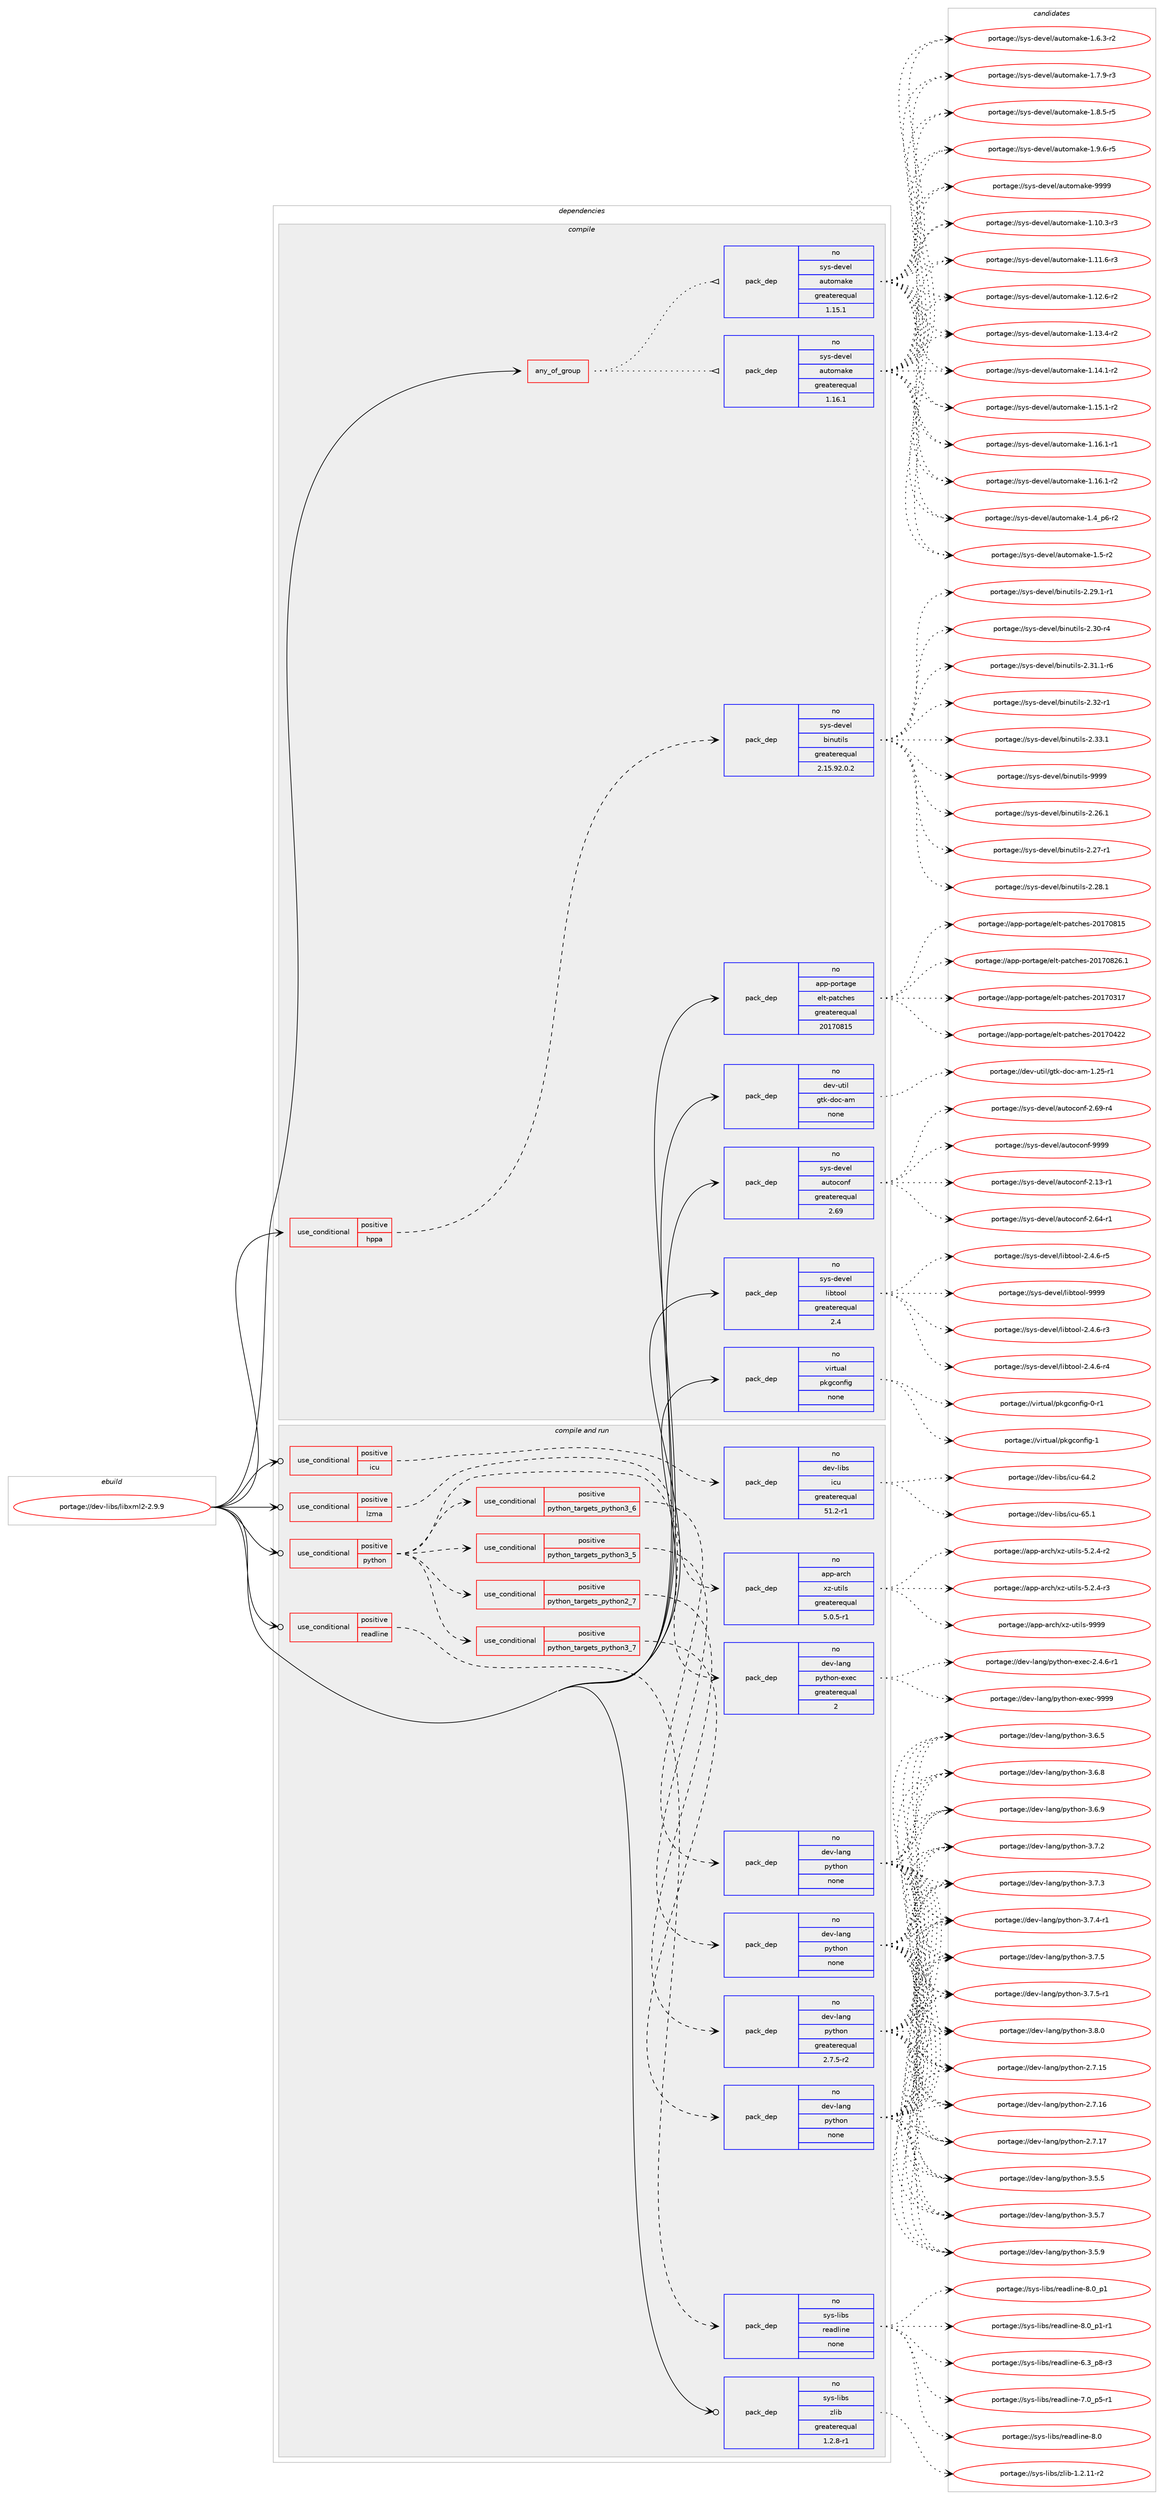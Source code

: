 digraph prolog {

# *************
# Graph options
# *************

newrank=true;
concentrate=true;
compound=true;
graph [rankdir=LR,fontname=Helvetica,fontsize=10,ranksep=1.5];#, ranksep=2.5, nodesep=0.2];
edge  [arrowhead=vee];
node  [fontname=Helvetica,fontsize=10];

# **********
# The ebuild
# **********

subgraph cluster_leftcol {
color=gray;
rank=same;
label=<<i>ebuild</i>>;
id [label="portage://dev-libs/libxml2-2.9.9", color=red, width=4, href="../dev-libs/libxml2-2.9.9.svg"];
}

# ****************
# The dependencies
# ****************

subgraph cluster_midcol {
color=gray;
label=<<i>dependencies</i>>;
subgraph cluster_compile {
fillcolor="#eeeeee";
style=filled;
label=<<i>compile</i>>;
subgraph any3013 {
dependency102522 [label=<<TABLE BORDER="0" CELLBORDER="1" CELLSPACING="0" CELLPADDING="4"><TR><TD CELLPADDING="10">any_of_group</TD></TR></TABLE>>, shape=none, color=red];subgraph pack78005 {
dependency102523 [label=<<TABLE BORDER="0" CELLBORDER="1" CELLSPACING="0" CELLPADDING="4" WIDTH="220"><TR><TD ROWSPAN="6" CELLPADDING="30">pack_dep</TD></TR><TR><TD WIDTH="110">no</TD></TR><TR><TD>sys-devel</TD></TR><TR><TD>automake</TD></TR><TR><TD>greaterequal</TD></TR><TR><TD>1.16.1</TD></TR></TABLE>>, shape=none, color=blue];
}
dependency102522:e -> dependency102523:w [weight=20,style="dotted",arrowhead="oinv"];
subgraph pack78006 {
dependency102524 [label=<<TABLE BORDER="0" CELLBORDER="1" CELLSPACING="0" CELLPADDING="4" WIDTH="220"><TR><TD ROWSPAN="6" CELLPADDING="30">pack_dep</TD></TR><TR><TD WIDTH="110">no</TD></TR><TR><TD>sys-devel</TD></TR><TR><TD>automake</TD></TR><TR><TD>greaterequal</TD></TR><TR><TD>1.15.1</TD></TR></TABLE>>, shape=none, color=blue];
}
dependency102522:e -> dependency102524:w [weight=20,style="dotted",arrowhead="oinv"];
}
id:e -> dependency102522:w [weight=20,style="solid",arrowhead="vee"];
subgraph cond21447 {
dependency102525 [label=<<TABLE BORDER="0" CELLBORDER="1" CELLSPACING="0" CELLPADDING="4"><TR><TD ROWSPAN="3" CELLPADDING="10">use_conditional</TD></TR><TR><TD>positive</TD></TR><TR><TD>hppa</TD></TR></TABLE>>, shape=none, color=red];
subgraph pack78007 {
dependency102526 [label=<<TABLE BORDER="0" CELLBORDER="1" CELLSPACING="0" CELLPADDING="4" WIDTH="220"><TR><TD ROWSPAN="6" CELLPADDING="30">pack_dep</TD></TR><TR><TD WIDTH="110">no</TD></TR><TR><TD>sys-devel</TD></TR><TR><TD>binutils</TD></TR><TR><TD>greaterequal</TD></TR><TR><TD>2.15.92.0.2</TD></TR></TABLE>>, shape=none, color=blue];
}
dependency102525:e -> dependency102526:w [weight=20,style="dashed",arrowhead="vee"];
}
id:e -> dependency102525:w [weight=20,style="solid",arrowhead="vee"];
subgraph pack78008 {
dependency102527 [label=<<TABLE BORDER="0" CELLBORDER="1" CELLSPACING="0" CELLPADDING="4" WIDTH="220"><TR><TD ROWSPAN="6" CELLPADDING="30">pack_dep</TD></TR><TR><TD WIDTH="110">no</TD></TR><TR><TD>app-portage</TD></TR><TR><TD>elt-patches</TD></TR><TR><TD>greaterequal</TD></TR><TR><TD>20170815</TD></TR></TABLE>>, shape=none, color=blue];
}
id:e -> dependency102527:w [weight=20,style="solid",arrowhead="vee"];
subgraph pack78009 {
dependency102528 [label=<<TABLE BORDER="0" CELLBORDER="1" CELLSPACING="0" CELLPADDING="4" WIDTH="220"><TR><TD ROWSPAN="6" CELLPADDING="30">pack_dep</TD></TR><TR><TD WIDTH="110">no</TD></TR><TR><TD>dev-util</TD></TR><TR><TD>gtk-doc-am</TD></TR><TR><TD>none</TD></TR><TR><TD></TD></TR></TABLE>>, shape=none, color=blue];
}
id:e -> dependency102528:w [weight=20,style="solid",arrowhead="vee"];
subgraph pack78010 {
dependency102529 [label=<<TABLE BORDER="0" CELLBORDER="1" CELLSPACING="0" CELLPADDING="4" WIDTH="220"><TR><TD ROWSPAN="6" CELLPADDING="30">pack_dep</TD></TR><TR><TD WIDTH="110">no</TD></TR><TR><TD>sys-devel</TD></TR><TR><TD>autoconf</TD></TR><TR><TD>greaterequal</TD></TR><TR><TD>2.69</TD></TR></TABLE>>, shape=none, color=blue];
}
id:e -> dependency102529:w [weight=20,style="solid",arrowhead="vee"];
subgraph pack78011 {
dependency102530 [label=<<TABLE BORDER="0" CELLBORDER="1" CELLSPACING="0" CELLPADDING="4" WIDTH="220"><TR><TD ROWSPAN="6" CELLPADDING="30">pack_dep</TD></TR><TR><TD WIDTH="110">no</TD></TR><TR><TD>sys-devel</TD></TR><TR><TD>libtool</TD></TR><TR><TD>greaterequal</TD></TR><TR><TD>2.4</TD></TR></TABLE>>, shape=none, color=blue];
}
id:e -> dependency102530:w [weight=20,style="solid",arrowhead="vee"];
subgraph pack78012 {
dependency102531 [label=<<TABLE BORDER="0" CELLBORDER="1" CELLSPACING="0" CELLPADDING="4" WIDTH="220"><TR><TD ROWSPAN="6" CELLPADDING="30">pack_dep</TD></TR><TR><TD WIDTH="110">no</TD></TR><TR><TD>virtual</TD></TR><TR><TD>pkgconfig</TD></TR><TR><TD>none</TD></TR><TR><TD></TD></TR></TABLE>>, shape=none, color=blue];
}
id:e -> dependency102531:w [weight=20,style="solid",arrowhead="vee"];
}
subgraph cluster_compileandrun {
fillcolor="#eeeeee";
style=filled;
label=<<i>compile and run</i>>;
subgraph cond21448 {
dependency102532 [label=<<TABLE BORDER="0" CELLBORDER="1" CELLSPACING="0" CELLPADDING="4"><TR><TD ROWSPAN="3" CELLPADDING="10">use_conditional</TD></TR><TR><TD>positive</TD></TR><TR><TD>icu</TD></TR></TABLE>>, shape=none, color=red];
subgraph pack78013 {
dependency102533 [label=<<TABLE BORDER="0" CELLBORDER="1" CELLSPACING="0" CELLPADDING="4" WIDTH="220"><TR><TD ROWSPAN="6" CELLPADDING="30">pack_dep</TD></TR><TR><TD WIDTH="110">no</TD></TR><TR><TD>dev-libs</TD></TR><TR><TD>icu</TD></TR><TR><TD>greaterequal</TD></TR><TR><TD>51.2-r1</TD></TR></TABLE>>, shape=none, color=blue];
}
dependency102532:e -> dependency102533:w [weight=20,style="dashed",arrowhead="vee"];
}
id:e -> dependency102532:w [weight=20,style="solid",arrowhead="odotvee"];
subgraph cond21449 {
dependency102534 [label=<<TABLE BORDER="0" CELLBORDER="1" CELLSPACING="0" CELLPADDING="4"><TR><TD ROWSPAN="3" CELLPADDING="10">use_conditional</TD></TR><TR><TD>positive</TD></TR><TR><TD>lzma</TD></TR></TABLE>>, shape=none, color=red];
subgraph pack78014 {
dependency102535 [label=<<TABLE BORDER="0" CELLBORDER="1" CELLSPACING="0" CELLPADDING="4" WIDTH="220"><TR><TD ROWSPAN="6" CELLPADDING="30">pack_dep</TD></TR><TR><TD WIDTH="110">no</TD></TR><TR><TD>app-arch</TD></TR><TR><TD>xz-utils</TD></TR><TR><TD>greaterequal</TD></TR><TR><TD>5.0.5-r1</TD></TR></TABLE>>, shape=none, color=blue];
}
dependency102534:e -> dependency102535:w [weight=20,style="dashed",arrowhead="vee"];
}
id:e -> dependency102534:w [weight=20,style="solid",arrowhead="odotvee"];
subgraph cond21450 {
dependency102536 [label=<<TABLE BORDER="0" CELLBORDER="1" CELLSPACING="0" CELLPADDING="4"><TR><TD ROWSPAN="3" CELLPADDING="10">use_conditional</TD></TR><TR><TD>positive</TD></TR><TR><TD>python</TD></TR></TABLE>>, shape=none, color=red];
subgraph cond21451 {
dependency102537 [label=<<TABLE BORDER="0" CELLBORDER="1" CELLSPACING="0" CELLPADDING="4"><TR><TD ROWSPAN="3" CELLPADDING="10">use_conditional</TD></TR><TR><TD>positive</TD></TR><TR><TD>python_targets_python2_7</TD></TR></TABLE>>, shape=none, color=red];
subgraph pack78015 {
dependency102538 [label=<<TABLE BORDER="0" CELLBORDER="1" CELLSPACING="0" CELLPADDING="4" WIDTH="220"><TR><TD ROWSPAN="6" CELLPADDING="30">pack_dep</TD></TR><TR><TD WIDTH="110">no</TD></TR><TR><TD>dev-lang</TD></TR><TR><TD>python</TD></TR><TR><TD>greaterequal</TD></TR><TR><TD>2.7.5-r2</TD></TR></TABLE>>, shape=none, color=blue];
}
dependency102537:e -> dependency102538:w [weight=20,style="dashed",arrowhead="vee"];
}
dependency102536:e -> dependency102537:w [weight=20,style="dashed",arrowhead="vee"];
subgraph cond21452 {
dependency102539 [label=<<TABLE BORDER="0" CELLBORDER="1" CELLSPACING="0" CELLPADDING="4"><TR><TD ROWSPAN="3" CELLPADDING="10">use_conditional</TD></TR><TR><TD>positive</TD></TR><TR><TD>python_targets_python3_5</TD></TR></TABLE>>, shape=none, color=red];
subgraph pack78016 {
dependency102540 [label=<<TABLE BORDER="0" CELLBORDER="1" CELLSPACING="0" CELLPADDING="4" WIDTH="220"><TR><TD ROWSPAN="6" CELLPADDING="30">pack_dep</TD></TR><TR><TD WIDTH="110">no</TD></TR><TR><TD>dev-lang</TD></TR><TR><TD>python</TD></TR><TR><TD>none</TD></TR><TR><TD></TD></TR></TABLE>>, shape=none, color=blue];
}
dependency102539:e -> dependency102540:w [weight=20,style="dashed",arrowhead="vee"];
}
dependency102536:e -> dependency102539:w [weight=20,style="dashed",arrowhead="vee"];
subgraph cond21453 {
dependency102541 [label=<<TABLE BORDER="0" CELLBORDER="1" CELLSPACING="0" CELLPADDING="4"><TR><TD ROWSPAN="3" CELLPADDING="10">use_conditional</TD></TR><TR><TD>positive</TD></TR><TR><TD>python_targets_python3_6</TD></TR></TABLE>>, shape=none, color=red];
subgraph pack78017 {
dependency102542 [label=<<TABLE BORDER="0" CELLBORDER="1" CELLSPACING="0" CELLPADDING="4" WIDTH="220"><TR><TD ROWSPAN="6" CELLPADDING="30">pack_dep</TD></TR><TR><TD WIDTH="110">no</TD></TR><TR><TD>dev-lang</TD></TR><TR><TD>python</TD></TR><TR><TD>none</TD></TR><TR><TD></TD></TR></TABLE>>, shape=none, color=blue];
}
dependency102541:e -> dependency102542:w [weight=20,style="dashed",arrowhead="vee"];
}
dependency102536:e -> dependency102541:w [weight=20,style="dashed",arrowhead="vee"];
subgraph cond21454 {
dependency102543 [label=<<TABLE BORDER="0" CELLBORDER="1" CELLSPACING="0" CELLPADDING="4"><TR><TD ROWSPAN="3" CELLPADDING="10">use_conditional</TD></TR><TR><TD>positive</TD></TR><TR><TD>python_targets_python3_7</TD></TR></TABLE>>, shape=none, color=red];
subgraph pack78018 {
dependency102544 [label=<<TABLE BORDER="0" CELLBORDER="1" CELLSPACING="0" CELLPADDING="4" WIDTH="220"><TR><TD ROWSPAN="6" CELLPADDING="30">pack_dep</TD></TR><TR><TD WIDTH="110">no</TD></TR><TR><TD>dev-lang</TD></TR><TR><TD>python</TD></TR><TR><TD>none</TD></TR><TR><TD></TD></TR></TABLE>>, shape=none, color=blue];
}
dependency102543:e -> dependency102544:w [weight=20,style="dashed",arrowhead="vee"];
}
dependency102536:e -> dependency102543:w [weight=20,style="dashed",arrowhead="vee"];
subgraph pack78019 {
dependency102545 [label=<<TABLE BORDER="0" CELLBORDER="1" CELLSPACING="0" CELLPADDING="4" WIDTH="220"><TR><TD ROWSPAN="6" CELLPADDING="30">pack_dep</TD></TR><TR><TD WIDTH="110">no</TD></TR><TR><TD>dev-lang</TD></TR><TR><TD>python-exec</TD></TR><TR><TD>greaterequal</TD></TR><TR><TD>2</TD></TR></TABLE>>, shape=none, color=blue];
}
dependency102536:e -> dependency102545:w [weight=20,style="dashed",arrowhead="vee"];
}
id:e -> dependency102536:w [weight=20,style="solid",arrowhead="odotvee"];
subgraph cond21455 {
dependency102546 [label=<<TABLE BORDER="0" CELLBORDER="1" CELLSPACING="0" CELLPADDING="4"><TR><TD ROWSPAN="3" CELLPADDING="10">use_conditional</TD></TR><TR><TD>positive</TD></TR><TR><TD>readline</TD></TR></TABLE>>, shape=none, color=red];
subgraph pack78020 {
dependency102547 [label=<<TABLE BORDER="0" CELLBORDER="1" CELLSPACING="0" CELLPADDING="4" WIDTH="220"><TR><TD ROWSPAN="6" CELLPADDING="30">pack_dep</TD></TR><TR><TD WIDTH="110">no</TD></TR><TR><TD>sys-libs</TD></TR><TR><TD>readline</TD></TR><TR><TD>none</TD></TR><TR><TD></TD></TR></TABLE>>, shape=none, color=blue];
}
dependency102546:e -> dependency102547:w [weight=20,style="dashed",arrowhead="vee"];
}
id:e -> dependency102546:w [weight=20,style="solid",arrowhead="odotvee"];
subgraph pack78021 {
dependency102548 [label=<<TABLE BORDER="0" CELLBORDER="1" CELLSPACING="0" CELLPADDING="4" WIDTH="220"><TR><TD ROWSPAN="6" CELLPADDING="30">pack_dep</TD></TR><TR><TD WIDTH="110">no</TD></TR><TR><TD>sys-libs</TD></TR><TR><TD>zlib</TD></TR><TR><TD>greaterequal</TD></TR><TR><TD>1.2.8-r1</TD></TR></TABLE>>, shape=none, color=blue];
}
id:e -> dependency102548:w [weight=20,style="solid",arrowhead="odotvee"];
}
subgraph cluster_run {
fillcolor="#eeeeee";
style=filled;
label=<<i>run</i>>;
}
}

# **************
# The candidates
# **************

subgraph cluster_choices {
rank=same;
color=gray;
label=<<i>candidates</i>>;

subgraph choice78005 {
color=black;
nodesep=1;
choiceportage11512111545100101118101108479711711611110997107101454946494846514511451 [label="portage://sys-devel/automake-1.10.3-r3", color=red, width=4,href="../sys-devel/automake-1.10.3-r3.svg"];
choiceportage11512111545100101118101108479711711611110997107101454946494946544511451 [label="portage://sys-devel/automake-1.11.6-r3", color=red, width=4,href="../sys-devel/automake-1.11.6-r3.svg"];
choiceportage11512111545100101118101108479711711611110997107101454946495046544511450 [label="portage://sys-devel/automake-1.12.6-r2", color=red, width=4,href="../sys-devel/automake-1.12.6-r2.svg"];
choiceportage11512111545100101118101108479711711611110997107101454946495146524511450 [label="portage://sys-devel/automake-1.13.4-r2", color=red, width=4,href="../sys-devel/automake-1.13.4-r2.svg"];
choiceportage11512111545100101118101108479711711611110997107101454946495246494511450 [label="portage://sys-devel/automake-1.14.1-r2", color=red, width=4,href="../sys-devel/automake-1.14.1-r2.svg"];
choiceportage11512111545100101118101108479711711611110997107101454946495346494511450 [label="portage://sys-devel/automake-1.15.1-r2", color=red, width=4,href="../sys-devel/automake-1.15.1-r2.svg"];
choiceportage11512111545100101118101108479711711611110997107101454946495446494511449 [label="portage://sys-devel/automake-1.16.1-r1", color=red, width=4,href="../sys-devel/automake-1.16.1-r1.svg"];
choiceportage11512111545100101118101108479711711611110997107101454946495446494511450 [label="portage://sys-devel/automake-1.16.1-r2", color=red, width=4,href="../sys-devel/automake-1.16.1-r2.svg"];
choiceportage115121115451001011181011084797117116111109971071014549465295112544511450 [label="portage://sys-devel/automake-1.4_p6-r2", color=red, width=4,href="../sys-devel/automake-1.4_p6-r2.svg"];
choiceportage11512111545100101118101108479711711611110997107101454946534511450 [label="portage://sys-devel/automake-1.5-r2", color=red, width=4,href="../sys-devel/automake-1.5-r2.svg"];
choiceportage115121115451001011181011084797117116111109971071014549465446514511450 [label="portage://sys-devel/automake-1.6.3-r2", color=red, width=4,href="../sys-devel/automake-1.6.3-r2.svg"];
choiceportage115121115451001011181011084797117116111109971071014549465546574511451 [label="portage://sys-devel/automake-1.7.9-r3", color=red, width=4,href="../sys-devel/automake-1.7.9-r3.svg"];
choiceportage115121115451001011181011084797117116111109971071014549465646534511453 [label="portage://sys-devel/automake-1.8.5-r5", color=red, width=4,href="../sys-devel/automake-1.8.5-r5.svg"];
choiceportage115121115451001011181011084797117116111109971071014549465746544511453 [label="portage://sys-devel/automake-1.9.6-r5", color=red, width=4,href="../sys-devel/automake-1.9.6-r5.svg"];
choiceportage115121115451001011181011084797117116111109971071014557575757 [label="portage://sys-devel/automake-9999", color=red, width=4,href="../sys-devel/automake-9999.svg"];
dependency102523:e -> choiceportage11512111545100101118101108479711711611110997107101454946494846514511451:w [style=dotted,weight="100"];
dependency102523:e -> choiceportage11512111545100101118101108479711711611110997107101454946494946544511451:w [style=dotted,weight="100"];
dependency102523:e -> choiceportage11512111545100101118101108479711711611110997107101454946495046544511450:w [style=dotted,weight="100"];
dependency102523:e -> choiceportage11512111545100101118101108479711711611110997107101454946495146524511450:w [style=dotted,weight="100"];
dependency102523:e -> choiceportage11512111545100101118101108479711711611110997107101454946495246494511450:w [style=dotted,weight="100"];
dependency102523:e -> choiceportage11512111545100101118101108479711711611110997107101454946495346494511450:w [style=dotted,weight="100"];
dependency102523:e -> choiceportage11512111545100101118101108479711711611110997107101454946495446494511449:w [style=dotted,weight="100"];
dependency102523:e -> choiceportage11512111545100101118101108479711711611110997107101454946495446494511450:w [style=dotted,weight="100"];
dependency102523:e -> choiceportage115121115451001011181011084797117116111109971071014549465295112544511450:w [style=dotted,weight="100"];
dependency102523:e -> choiceportage11512111545100101118101108479711711611110997107101454946534511450:w [style=dotted,weight="100"];
dependency102523:e -> choiceportage115121115451001011181011084797117116111109971071014549465446514511450:w [style=dotted,weight="100"];
dependency102523:e -> choiceportage115121115451001011181011084797117116111109971071014549465546574511451:w [style=dotted,weight="100"];
dependency102523:e -> choiceportage115121115451001011181011084797117116111109971071014549465646534511453:w [style=dotted,weight="100"];
dependency102523:e -> choiceportage115121115451001011181011084797117116111109971071014549465746544511453:w [style=dotted,weight="100"];
dependency102523:e -> choiceportage115121115451001011181011084797117116111109971071014557575757:w [style=dotted,weight="100"];
}
subgraph choice78006 {
color=black;
nodesep=1;
choiceportage11512111545100101118101108479711711611110997107101454946494846514511451 [label="portage://sys-devel/automake-1.10.3-r3", color=red, width=4,href="../sys-devel/automake-1.10.3-r3.svg"];
choiceportage11512111545100101118101108479711711611110997107101454946494946544511451 [label="portage://sys-devel/automake-1.11.6-r3", color=red, width=4,href="../sys-devel/automake-1.11.6-r3.svg"];
choiceportage11512111545100101118101108479711711611110997107101454946495046544511450 [label="portage://sys-devel/automake-1.12.6-r2", color=red, width=4,href="../sys-devel/automake-1.12.6-r2.svg"];
choiceportage11512111545100101118101108479711711611110997107101454946495146524511450 [label="portage://sys-devel/automake-1.13.4-r2", color=red, width=4,href="../sys-devel/automake-1.13.4-r2.svg"];
choiceportage11512111545100101118101108479711711611110997107101454946495246494511450 [label="portage://sys-devel/automake-1.14.1-r2", color=red, width=4,href="../sys-devel/automake-1.14.1-r2.svg"];
choiceportage11512111545100101118101108479711711611110997107101454946495346494511450 [label="portage://sys-devel/automake-1.15.1-r2", color=red, width=4,href="../sys-devel/automake-1.15.1-r2.svg"];
choiceportage11512111545100101118101108479711711611110997107101454946495446494511449 [label="portage://sys-devel/automake-1.16.1-r1", color=red, width=4,href="../sys-devel/automake-1.16.1-r1.svg"];
choiceportage11512111545100101118101108479711711611110997107101454946495446494511450 [label="portage://sys-devel/automake-1.16.1-r2", color=red, width=4,href="../sys-devel/automake-1.16.1-r2.svg"];
choiceportage115121115451001011181011084797117116111109971071014549465295112544511450 [label="portage://sys-devel/automake-1.4_p6-r2", color=red, width=4,href="../sys-devel/automake-1.4_p6-r2.svg"];
choiceportage11512111545100101118101108479711711611110997107101454946534511450 [label="portage://sys-devel/automake-1.5-r2", color=red, width=4,href="../sys-devel/automake-1.5-r2.svg"];
choiceportage115121115451001011181011084797117116111109971071014549465446514511450 [label="portage://sys-devel/automake-1.6.3-r2", color=red, width=4,href="../sys-devel/automake-1.6.3-r2.svg"];
choiceportage115121115451001011181011084797117116111109971071014549465546574511451 [label="portage://sys-devel/automake-1.7.9-r3", color=red, width=4,href="../sys-devel/automake-1.7.9-r3.svg"];
choiceportage115121115451001011181011084797117116111109971071014549465646534511453 [label="portage://sys-devel/automake-1.8.5-r5", color=red, width=4,href="../sys-devel/automake-1.8.5-r5.svg"];
choiceportage115121115451001011181011084797117116111109971071014549465746544511453 [label="portage://sys-devel/automake-1.9.6-r5", color=red, width=4,href="../sys-devel/automake-1.9.6-r5.svg"];
choiceportage115121115451001011181011084797117116111109971071014557575757 [label="portage://sys-devel/automake-9999", color=red, width=4,href="../sys-devel/automake-9999.svg"];
dependency102524:e -> choiceportage11512111545100101118101108479711711611110997107101454946494846514511451:w [style=dotted,weight="100"];
dependency102524:e -> choiceportage11512111545100101118101108479711711611110997107101454946494946544511451:w [style=dotted,weight="100"];
dependency102524:e -> choiceportage11512111545100101118101108479711711611110997107101454946495046544511450:w [style=dotted,weight="100"];
dependency102524:e -> choiceportage11512111545100101118101108479711711611110997107101454946495146524511450:w [style=dotted,weight="100"];
dependency102524:e -> choiceportage11512111545100101118101108479711711611110997107101454946495246494511450:w [style=dotted,weight="100"];
dependency102524:e -> choiceportage11512111545100101118101108479711711611110997107101454946495346494511450:w [style=dotted,weight="100"];
dependency102524:e -> choiceportage11512111545100101118101108479711711611110997107101454946495446494511449:w [style=dotted,weight="100"];
dependency102524:e -> choiceportage11512111545100101118101108479711711611110997107101454946495446494511450:w [style=dotted,weight="100"];
dependency102524:e -> choiceportage115121115451001011181011084797117116111109971071014549465295112544511450:w [style=dotted,weight="100"];
dependency102524:e -> choiceportage11512111545100101118101108479711711611110997107101454946534511450:w [style=dotted,weight="100"];
dependency102524:e -> choiceportage115121115451001011181011084797117116111109971071014549465446514511450:w [style=dotted,weight="100"];
dependency102524:e -> choiceportage115121115451001011181011084797117116111109971071014549465546574511451:w [style=dotted,weight="100"];
dependency102524:e -> choiceportage115121115451001011181011084797117116111109971071014549465646534511453:w [style=dotted,weight="100"];
dependency102524:e -> choiceportage115121115451001011181011084797117116111109971071014549465746544511453:w [style=dotted,weight="100"];
dependency102524:e -> choiceportage115121115451001011181011084797117116111109971071014557575757:w [style=dotted,weight="100"];
}
subgraph choice78007 {
color=black;
nodesep=1;
choiceportage11512111545100101118101108479810511011711610510811545504650544649 [label="portage://sys-devel/binutils-2.26.1", color=red, width=4,href="../sys-devel/binutils-2.26.1.svg"];
choiceportage11512111545100101118101108479810511011711610510811545504650554511449 [label="portage://sys-devel/binutils-2.27-r1", color=red, width=4,href="../sys-devel/binutils-2.27-r1.svg"];
choiceportage11512111545100101118101108479810511011711610510811545504650564649 [label="portage://sys-devel/binutils-2.28.1", color=red, width=4,href="../sys-devel/binutils-2.28.1.svg"];
choiceportage115121115451001011181011084798105110117116105108115455046505746494511449 [label="portage://sys-devel/binutils-2.29.1-r1", color=red, width=4,href="../sys-devel/binutils-2.29.1-r1.svg"];
choiceportage11512111545100101118101108479810511011711610510811545504651484511452 [label="portage://sys-devel/binutils-2.30-r4", color=red, width=4,href="../sys-devel/binutils-2.30-r4.svg"];
choiceportage115121115451001011181011084798105110117116105108115455046514946494511454 [label="portage://sys-devel/binutils-2.31.1-r6", color=red, width=4,href="../sys-devel/binutils-2.31.1-r6.svg"];
choiceportage11512111545100101118101108479810511011711610510811545504651504511449 [label="portage://sys-devel/binutils-2.32-r1", color=red, width=4,href="../sys-devel/binutils-2.32-r1.svg"];
choiceportage11512111545100101118101108479810511011711610510811545504651514649 [label="portage://sys-devel/binutils-2.33.1", color=red, width=4,href="../sys-devel/binutils-2.33.1.svg"];
choiceportage1151211154510010111810110847981051101171161051081154557575757 [label="portage://sys-devel/binutils-9999", color=red, width=4,href="../sys-devel/binutils-9999.svg"];
dependency102526:e -> choiceportage11512111545100101118101108479810511011711610510811545504650544649:w [style=dotted,weight="100"];
dependency102526:e -> choiceportage11512111545100101118101108479810511011711610510811545504650554511449:w [style=dotted,weight="100"];
dependency102526:e -> choiceportage11512111545100101118101108479810511011711610510811545504650564649:w [style=dotted,weight="100"];
dependency102526:e -> choiceportage115121115451001011181011084798105110117116105108115455046505746494511449:w [style=dotted,weight="100"];
dependency102526:e -> choiceportage11512111545100101118101108479810511011711610510811545504651484511452:w [style=dotted,weight="100"];
dependency102526:e -> choiceportage115121115451001011181011084798105110117116105108115455046514946494511454:w [style=dotted,weight="100"];
dependency102526:e -> choiceportage11512111545100101118101108479810511011711610510811545504651504511449:w [style=dotted,weight="100"];
dependency102526:e -> choiceportage11512111545100101118101108479810511011711610510811545504651514649:w [style=dotted,weight="100"];
dependency102526:e -> choiceportage1151211154510010111810110847981051101171161051081154557575757:w [style=dotted,weight="100"];
}
subgraph choice78008 {
color=black;
nodesep=1;
choiceportage97112112451121111141169710310147101108116451129711699104101115455048495548514955 [label="portage://app-portage/elt-patches-20170317", color=red, width=4,href="../app-portage/elt-patches-20170317.svg"];
choiceportage97112112451121111141169710310147101108116451129711699104101115455048495548525050 [label="portage://app-portage/elt-patches-20170422", color=red, width=4,href="../app-portage/elt-patches-20170422.svg"];
choiceportage97112112451121111141169710310147101108116451129711699104101115455048495548564953 [label="portage://app-portage/elt-patches-20170815", color=red, width=4,href="../app-portage/elt-patches-20170815.svg"];
choiceportage971121124511211111411697103101471011081164511297116991041011154550484955485650544649 [label="portage://app-portage/elt-patches-20170826.1", color=red, width=4,href="../app-portage/elt-patches-20170826.1.svg"];
dependency102527:e -> choiceportage97112112451121111141169710310147101108116451129711699104101115455048495548514955:w [style=dotted,weight="100"];
dependency102527:e -> choiceportage97112112451121111141169710310147101108116451129711699104101115455048495548525050:w [style=dotted,weight="100"];
dependency102527:e -> choiceportage97112112451121111141169710310147101108116451129711699104101115455048495548564953:w [style=dotted,weight="100"];
dependency102527:e -> choiceportage971121124511211111411697103101471011081164511297116991041011154550484955485650544649:w [style=dotted,weight="100"];
}
subgraph choice78009 {
color=black;
nodesep=1;
choiceportage10010111845117116105108471031161074510011199459710945494650534511449 [label="portage://dev-util/gtk-doc-am-1.25-r1", color=red, width=4,href="../dev-util/gtk-doc-am-1.25-r1.svg"];
dependency102528:e -> choiceportage10010111845117116105108471031161074510011199459710945494650534511449:w [style=dotted,weight="100"];
}
subgraph choice78010 {
color=black;
nodesep=1;
choiceportage1151211154510010111810110847971171161119911111010245504649514511449 [label="portage://sys-devel/autoconf-2.13-r1", color=red, width=4,href="../sys-devel/autoconf-2.13-r1.svg"];
choiceportage1151211154510010111810110847971171161119911111010245504654524511449 [label="portage://sys-devel/autoconf-2.64-r1", color=red, width=4,href="../sys-devel/autoconf-2.64-r1.svg"];
choiceportage1151211154510010111810110847971171161119911111010245504654574511452 [label="portage://sys-devel/autoconf-2.69-r4", color=red, width=4,href="../sys-devel/autoconf-2.69-r4.svg"];
choiceportage115121115451001011181011084797117116111991111101024557575757 [label="portage://sys-devel/autoconf-9999", color=red, width=4,href="../sys-devel/autoconf-9999.svg"];
dependency102529:e -> choiceportage1151211154510010111810110847971171161119911111010245504649514511449:w [style=dotted,weight="100"];
dependency102529:e -> choiceportage1151211154510010111810110847971171161119911111010245504654524511449:w [style=dotted,weight="100"];
dependency102529:e -> choiceportage1151211154510010111810110847971171161119911111010245504654574511452:w [style=dotted,weight="100"];
dependency102529:e -> choiceportage115121115451001011181011084797117116111991111101024557575757:w [style=dotted,weight="100"];
}
subgraph choice78011 {
color=black;
nodesep=1;
choiceportage1151211154510010111810110847108105981161111111084550465246544511451 [label="portage://sys-devel/libtool-2.4.6-r3", color=red, width=4,href="../sys-devel/libtool-2.4.6-r3.svg"];
choiceportage1151211154510010111810110847108105981161111111084550465246544511452 [label="portage://sys-devel/libtool-2.4.6-r4", color=red, width=4,href="../sys-devel/libtool-2.4.6-r4.svg"];
choiceportage1151211154510010111810110847108105981161111111084550465246544511453 [label="portage://sys-devel/libtool-2.4.6-r5", color=red, width=4,href="../sys-devel/libtool-2.4.6-r5.svg"];
choiceportage1151211154510010111810110847108105981161111111084557575757 [label="portage://sys-devel/libtool-9999", color=red, width=4,href="../sys-devel/libtool-9999.svg"];
dependency102530:e -> choiceportage1151211154510010111810110847108105981161111111084550465246544511451:w [style=dotted,weight="100"];
dependency102530:e -> choiceportage1151211154510010111810110847108105981161111111084550465246544511452:w [style=dotted,weight="100"];
dependency102530:e -> choiceportage1151211154510010111810110847108105981161111111084550465246544511453:w [style=dotted,weight="100"];
dependency102530:e -> choiceportage1151211154510010111810110847108105981161111111084557575757:w [style=dotted,weight="100"];
}
subgraph choice78012 {
color=black;
nodesep=1;
choiceportage11810511411611797108471121071039911111010210510345484511449 [label="portage://virtual/pkgconfig-0-r1", color=red, width=4,href="../virtual/pkgconfig-0-r1.svg"];
choiceportage1181051141161179710847112107103991111101021051034549 [label="portage://virtual/pkgconfig-1", color=red, width=4,href="../virtual/pkgconfig-1.svg"];
dependency102531:e -> choiceportage11810511411611797108471121071039911111010210510345484511449:w [style=dotted,weight="100"];
dependency102531:e -> choiceportage1181051141161179710847112107103991111101021051034549:w [style=dotted,weight="100"];
}
subgraph choice78013 {
color=black;
nodesep=1;
choiceportage100101118451081059811547105991174554524650 [label="portage://dev-libs/icu-64.2", color=red, width=4,href="../dev-libs/icu-64.2.svg"];
choiceportage100101118451081059811547105991174554534649 [label="portage://dev-libs/icu-65.1", color=red, width=4,href="../dev-libs/icu-65.1.svg"];
dependency102533:e -> choiceportage100101118451081059811547105991174554524650:w [style=dotted,weight="100"];
dependency102533:e -> choiceportage100101118451081059811547105991174554534649:w [style=dotted,weight="100"];
}
subgraph choice78014 {
color=black;
nodesep=1;
choiceportage9711211245971149910447120122451171161051081154553465046524511450 [label="portage://app-arch/xz-utils-5.2.4-r2", color=red, width=4,href="../app-arch/xz-utils-5.2.4-r2.svg"];
choiceportage9711211245971149910447120122451171161051081154553465046524511451 [label="portage://app-arch/xz-utils-5.2.4-r3", color=red, width=4,href="../app-arch/xz-utils-5.2.4-r3.svg"];
choiceportage9711211245971149910447120122451171161051081154557575757 [label="portage://app-arch/xz-utils-9999", color=red, width=4,href="../app-arch/xz-utils-9999.svg"];
dependency102535:e -> choiceportage9711211245971149910447120122451171161051081154553465046524511450:w [style=dotted,weight="100"];
dependency102535:e -> choiceportage9711211245971149910447120122451171161051081154553465046524511451:w [style=dotted,weight="100"];
dependency102535:e -> choiceportage9711211245971149910447120122451171161051081154557575757:w [style=dotted,weight="100"];
}
subgraph choice78015 {
color=black;
nodesep=1;
choiceportage10010111845108971101034711212111610411111045504655464953 [label="portage://dev-lang/python-2.7.15", color=red, width=4,href="../dev-lang/python-2.7.15.svg"];
choiceportage10010111845108971101034711212111610411111045504655464954 [label="portage://dev-lang/python-2.7.16", color=red, width=4,href="../dev-lang/python-2.7.16.svg"];
choiceportage10010111845108971101034711212111610411111045504655464955 [label="portage://dev-lang/python-2.7.17", color=red, width=4,href="../dev-lang/python-2.7.17.svg"];
choiceportage100101118451089711010347112121116104111110455146534653 [label="portage://dev-lang/python-3.5.5", color=red, width=4,href="../dev-lang/python-3.5.5.svg"];
choiceportage100101118451089711010347112121116104111110455146534655 [label="portage://dev-lang/python-3.5.7", color=red, width=4,href="../dev-lang/python-3.5.7.svg"];
choiceportage100101118451089711010347112121116104111110455146534657 [label="portage://dev-lang/python-3.5.9", color=red, width=4,href="../dev-lang/python-3.5.9.svg"];
choiceportage100101118451089711010347112121116104111110455146544653 [label="portage://dev-lang/python-3.6.5", color=red, width=4,href="../dev-lang/python-3.6.5.svg"];
choiceportage100101118451089711010347112121116104111110455146544656 [label="portage://dev-lang/python-3.6.8", color=red, width=4,href="../dev-lang/python-3.6.8.svg"];
choiceportage100101118451089711010347112121116104111110455146544657 [label="portage://dev-lang/python-3.6.9", color=red, width=4,href="../dev-lang/python-3.6.9.svg"];
choiceportage100101118451089711010347112121116104111110455146554650 [label="portage://dev-lang/python-3.7.2", color=red, width=4,href="../dev-lang/python-3.7.2.svg"];
choiceportage100101118451089711010347112121116104111110455146554651 [label="portage://dev-lang/python-3.7.3", color=red, width=4,href="../dev-lang/python-3.7.3.svg"];
choiceportage1001011184510897110103471121211161041111104551465546524511449 [label="portage://dev-lang/python-3.7.4-r1", color=red, width=4,href="../dev-lang/python-3.7.4-r1.svg"];
choiceportage100101118451089711010347112121116104111110455146554653 [label="portage://dev-lang/python-3.7.5", color=red, width=4,href="../dev-lang/python-3.7.5.svg"];
choiceportage1001011184510897110103471121211161041111104551465546534511449 [label="portage://dev-lang/python-3.7.5-r1", color=red, width=4,href="../dev-lang/python-3.7.5-r1.svg"];
choiceportage100101118451089711010347112121116104111110455146564648 [label="portage://dev-lang/python-3.8.0", color=red, width=4,href="../dev-lang/python-3.8.0.svg"];
dependency102538:e -> choiceportage10010111845108971101034711212111610411111045504655464953:w [style=dotted,weight="100"];
dependency102538:e -> choiceportage10010111845108971101034711212111610411111045504655464954:w [style=dotted,weight="100"];
dependency102538:e -> choiceportage10010111845108971101034711212111610411111045504655464955:w [style=dotted,weight="100"];
dependency102538:e -> choiceportage100101118451089711010347112121116104111110455146534653:w [style=dotted,weight="100"];
dependency102538:e -> choiceportage100101118451089711010347112121116104111110455146534655:w [style=dotted,weight="100"];
dependency102538:e -> choiceportage100101118451089711010347112121116104111110455146534657:w [style=dotted,weight="100"];
dependency102538:e -> choiceportage100101118451089711010347112121116104111110455146544653:w [style=dotted,weight="100"];
dependency102538:e -> choiceportage100101118451089711010347112121116104111110455146544656:w [style=dotted,weight="100"];
dependency102538:e -> choiceportage100101118451089711010347112121116104111110455146544657:w [style=dotted,weight="100"];
dependency102538:e -> choiceportage100101118451089711010347112121116104111110455146554650:w [style=dotted,weight="100"];
dependency102538:e -> choiceportage100101118451089711010347112121116104111110455146554651:w [style=dotted,weight="100"];
dependency102538:e -> choiceportage1001011184510897110103471121211161041111104551465546524511449:w [style=dotted,weight="100"];
dependency102538:e -> choiceportage100101118451089711010347112121116104111110455146554653:w [style=dotted,weight="100"];
dependency102538:e -> choiceportage1001011184510897110103471121211161041111104551465546534511449:w [style=dotted,weight="100"];
dependency102538:e -> choiceportage100101118451089711010347112121116104111110455146564648:w [style=dotted,weight="100"];
}
subgraph choice78016 {
color=black;
nodesep=1;
choiceportage10010111845108971101034711212111610411111045504655464953 [label="portage://dev-lang/python-2.7.15", color=red, width=4,href="../dev-lang/python-2.7.15.svg"];
choiceportage10010111845108971101034711212111610411111045504655464954 [label="portage://dev-lang/python-2.7.16", color=red, width=4,href="../dev-lang/python-2.7.16.svg"];
choiceportage10010111845108971101034711212111610411111045504655464955 [label="portage://dev-lang/python-2.7.17", color=red, width=4,href="../dev-lang/python-2.7.17.svg"];
choiceportage100101118451089711010347112121116104111110455146534653 [label="portage://dev-lang/python-3.5.5", color=red, width=4,href="../dev-lang/python-3.5.5.svg"];
choiceportage100101118451089711010347112121116104111110455146534655 [label="portage://dev-lang/python-3.5.7", color=red, width=4,href="../dev-lang/python-3.5.7.svg"];
choiceportage100101118451089711010347112121116104111110455146534657 [label="portage://dev-lang/python-3.5.9", color=red, width=4,href="../dev-lang/python-3.5.9.svg"];
choiceportage100101118451089711010347112121116104111110455146544653 [label="portage://dev-lang/python-3.6.5", color=red, width=4,href="../dev-lang/python-3.6.5.svg"];
choiceportage100101118451089711010347112121116104111110455146544656 [label="portage://dev-lang/python-3.6.8", color=red, width=4,href="../dev-lang/python-3.6.8.svg"];
choiceportage100101118451089711010347112121116104111110455146544657 [label="portage://dev-lang/python-3.6.9", color=red, width=4,href="../dev-lang/python-3.6.9.svg"];
choiceportage100101118451089711010347112121116104111110455146554650 [label="portage://dev-lang/python-3.7.2", color=red, width=4,href="../dev-lang/python-3.7.2.svg"];
choiceportage100101118451089711010347112121116104111110455146554651 [label="portage://dev-lang/python-3.7.3", color=red, width=4,href="../dev-lang/python-3.7.3.svg"];
choiceportage1001011184510897110103471121211161041111104551465546524511449 [label="portage://dev-lang/python-3.7.4-r1", color=red, width=4,href="../dev-lang/python-3.7.4-r1.svg"];
choiceportage100101118451089711010347112121116104111110455146554653 [label="portage://dev-lang/python-3.7.5", color=red, width=4,href="../dev-lang/python-3.7.5.svg"];
choiceportage1001011184510897110103471121211161041111104551465546534511449 [label="portage://dev-lang/python-3.7.5-r1", color=red, width=4,href="../dev-lang/python-3.7.5-r1.svg"];
choiceportage100101118451089711010347112121116104111110455146564648 [label="portage://dev-lang/python-3.8.0", color=red, width=4,href="../dev-lang/python-3.8.0.svg"];
dependency102540:e -> choiceportage10010111845108971101034711212111610411111045504655464953:w [style=dotted,weight="100"];
dependency102540:e -> choiceportage10010111845108971101034711212111610411111045504655464954:w [style=dotted,weight="100"];
dependency102540:e -> choiceportage10010111845108971101034711212111610411111045504655464955:w [style=dotted,weight="100"];
dependency102540:e -> choiceportage100101118451089711010347112121116104111110455146534653:w [style=dotted,weight="100"];
dependency102540:e -> choiceportage100101118451089711010347112121116104111110455146534655:w [style=dotted,weight="100"];
dependency102540:e -> choiceportage100101118451089711010347112121116104111110455146534657:w [style=dotted,weight="100"];
dependency102540:e -> choiceportage100101118451089711010347112121116104111110455146544653:w [style=dotted,weight="100"];
dependency102540:e -> choiceportage100101118451089711010347112121116104111110455146544656:w [style=dotted,weight="100"];
dependency102540:e -> choiceportage100101118451089711010347112121116104111110455146544657:w [style=dotted,weight="100"];
dependency102540:e -> choiceportage100101118451089711010347112121116104111110455146554650:w [style=dotted,weight="100"];
dependency102540:e -> choiceportage100101118451089711010347112121116104111110455146554651:w [style=dotted,weight="100"];
dependency102540:e -> choiceportage1001011184510897110103471121211161041111104551465546524511449:w [style=dotted,weight="100"];
dependency102540:e -> choiceportage100101118451089711010347112121116104111110455146554653:w [style=dotted,weight="100"];
dependency102540:e -> choiceportage1001011184510897110103471121211161041111104551465546534511449:w [style=dotted,weight="100"];
dependency102540:e -> choiceportage100101118451089711010347112121116104111110455146564648:w [style=dotted,weight="100"];
}
subgraph choice78017 {
color=black;
nodesep=1;
choiceportage10010111845108971101034711212111610411111045504655464953 [label="portage://dev-lang/python-2.7.15", color=red, width=4,href="../dev-lang/python-2.7.15.svg"];
choiceportage10010111845108971101034711212111610411111045504655464954 [label="portage://dev-lang/python-2.7.16", color=red, width=4,href="../dev-lang/python-2.7.16.svg"];
choiceportage10010111845108971101034711212111610411111045504655464955 [label="portage://dev-lang/python-2.7.17", color=red, width=4,href="../dev-lang/python-2.7.17.svg"];
choiceportage100101118451089711010347112121116104111110455146534653 [label="portage://dev-lang/python-3.5.5", color=red, width=4,href="../dev-lang/python-3.5.5.svg"];
choiceportage100101118451089711010347112121116104111110455146534655 [label="portage://dev-lang/python-3.5.7", color=red, width=4,href="../dev-lang/python-3.5.7.svg"];
choiceportage100101118451089711010347112121116104111110455146534657 [label="portage://dev-lang/python-3.5.9", color=red, width=4,href="../dev-lang/python-3.5.9.svg"];
choiceportage100101118451089711010347112121116104111110455146544653 [label="portage://dev-lang/python-3.6.5", color=red, width=4,href="../dev-lang/python-3.6.5.svg"];
choiceportage100101118451089711010347112121116104111110455146544656 [label="portage://dev-lang/python-3.6.8", color=red, width=4,href="../dev-lang/python-3.6.8.svg"];
choiceportage100101118451089711010347112121116104111110455146544657 [label="portage://dev-lang/python-3.6.9", color=red, width=4,href="../dev-lang/python-3.6.9.svg"];
choiceportage100101118451089711010347112121116104111110455146554650 [label="portage://dev-lang/python-3.7.2", color=red, width=4,href="../dev-lang/python-3.7.2.svg"];
choiceportage100101118451089711010347112121116104111110455146554651 [label="portage://dev-lang/python-3.7.3", color=red, width=4,href="../dev-lang/python-3.7.3.svg"];
choiceportage1001011184510897110103471121211161041111104551465546524511449 [label="portage://dev-lang/python-3.7.4-r1", color=red, width=4,href="../dev-lang/python-3.7.4-r1.svg"];
choiceportage100101118451089711010347112121116104111110455146554653 [label="portage://dev-lang/python-3.7.5", color=red, width=4,href="../dev-lang/python-3.7.5.svg"];
choiceportage1001011184510897110103471121211161041111104551465546534511449 [label="portage://dev-lang/python-3.7.5-r1", color=red, width=4,href="../dev-lang/python-3.7.5-r1.svg"];
choiceportage100101118451089711010347112121116104111110455146564648 [label="portage://dev-lang/python-3.8.0", color=red, width=4,href="../dev-lang/python-3.8.0.svg"];
dependency102542:e -> choiceportage10010111845108971101034711212111610411111045504655464953:w [style=dotted,weight="100"];
dependency102542:e -> choiceportage10010111845108971101034711212111610411111045504655464954:w [style=dotted,weight="100"];
dependency102542:e -> choiceportage10010111845108971101034711212111610411111045504655464955:w [style=dotted,weight="100"];
dependency102542:e -> choiceportage100101118451089711010347112121116104111110455146534653:w [style=dotted,weight="100"];
dependency102542:e -> choiceportage100101118451089711010347112121116104111110455146534655:w [style=dotted,weight="100"];
dependency102542:e -> choiceportage100101118451089711010347112121116104111110455146534657:w [style=dotted,weight="100"];
dependency102542:e -> choiceportage100101118451089711010347112121116104111110455146544653:w [style=dotted,weight="100"];
dependency102542:e -> choiceportage100101118451089711010347112121116104111110455146544656:w [style=dotted,weight="100"];
dependency102542:e -> choiceportage100101118451089711010347112121116104111110455146544657:w [style=dotted,weight="100"];
dependency102542:e -> choiceportage100101118451089711010347112121116104111110455146554650:w [style=dotted,weight="100"];
dependency102542:e -> choiceportage100101118451089711010347112121116104111110455146554651:w [style=dotted,weight="100"];
dependency102542:e -> choiceportage1001011184510897110103471121211161041111104551465546524511449:w [style=dotted,weight="100"];
dependency102542:e -> choiceportage100101118451089711010347112121116104111110455146554653:w [style=dotted,weight="100"];
dependency102542:e -> choiceportage1001011184510897110103471121211161041111104551465546534511449:w [style=dotted,weight="100"];
dependency102542:e -> choiceportage100101118451089711010347112121116104111110455146564648:w [style=dotted,weight="100"];
}
subgraph choice78018 {
color=black;
nodesep=1;
choiceportage10010111845108971101034711212111610411111045504655464953 [label="portage://dev-lang/python-2.7.15", color=red, width=4,href="../dev-lang/python-2.7.15.svg"];
choiceportage10010111845108971101034711212111610411111045504655464954 [label="portage://dev-lang/python-2.7.16", color=red, width=4,href="../dev-lang/python-2.7.16.svg"];
choiceportage10010111845108971101034711212111610411111045504655464955 [label="portage://dev-lang/python-2.7.17", color=red, width=4,href="../dev-lang/python-2.7.17.svg"];
choiceportage100101118451089711010347112121116104111110455146534653 [label="portage://dev-lang/python-3.5.5", color=red, width=4,href="../dev-lang/python-3.5.5.svg"];
choiceportage100101118451089711010347112121116104111110455146534655 [label="portage://dev-lang/python-3.5.7", color=red, width=4,href="../dev-lang/python-3.5.7.svg"];
choiceportage100101118451089711010347112121116104111110455146534657 [label="portage://dev-lang/python-3.5.9", color=red, width=4,href="../dev-lang/python-3.5.9.svg"];
choiceportage100101118451089711010347112121116104111110455146544653 [label="portage://dev-lang/python-3.6.5", color=red, width=4,href="../dev-lang/python-3.6.5.svg"];
choiceportage100101118451089711010347112121116104111110455146544656 [label="portage://dev-lang/python-3.6.8", color=red, width=4,href="../dev-lang/python-3.6.8.svg"];
choiceportage100101118451089711010347112121116104111110455146544657 [label="portage://dev-lang/python-3.6.9", color=red, width=4,href="../dev-lang/python-3.6.9.svg"];
choiceportage100101118451089711010347112121116104111110455146554650 [label="portage://dev-lang/python-3.7.2", color=red, width=4,href="../dev-lang/python-3.7.2.svg"];
choiceportage100101118451089711010347112121116104111110455146554651 [label="portage://dev-lang/python-3.7.3", color=red, width=4,href="../dev-lang/python-3.7.3.svg"];
choiceportage1001011184510897110103471121211161041111104551465546524511449 [label="portage://dev-lang/python-3.7.4-r1", color=red, width=4,href="../dev-lang/python-3.7.4-r1.svg"];
choiceportage100101118451089711010347112121116104111110455146554653 [label="portage://dev-lang/python-3.7.5", color=red, width=4,href="../dev-lang/python-3.7.5.svg"];
choiceportage1001011184510897110103471121211161041111104551465546534511449 [label="portage://dev-lang/python-3.7.5-r1", color=red, width=4,href="../dev-lang/python-3.7.5-r1.svg"];
choiceportage100101118451089711010347112121116104111110455146564648 [label="portage://dev-lang/python-3.8.0", color=red, width=4,href="../dev-lang/python-3.8.0.svg"];
dependency102544:e -> choiceportage10010111845108971101034711212111610411111045504655464953:w [style=dotted,weight="100"];
dependency102544:e -> choiceportage10010111845108971101034711212111610411111045504655464954:w [style=dotted,weight="100"];
dependency102544:e -> choiceportage10010111845108971101034711212111610411111045504655464955:w [style=dotted,weight="100"];
dependency102544:e -> choiceportage100101118451089711010347112121116104111110455146534653:w [style=dotted,weight="100"];
dependency102544:e -> choiceportage100101118451089711010347112121116104111110455146534655:w [style=dotted,weight="100"];
dependency102544:e -> choiceportage100101118451089711010347112121116104111110455146534657:w [style=dotted,weight="100"];
dependency102544:e -> choiceportage100101118451089711010347112121116104111110455146544653:w [style=dotted,weight="100"];
dependency102544:e -> choiceportage100101118451089711010347112121116104111110455146544656:w [style=dotted,weight="100"];
dependency102544:e -> choiceportage100101118451089711010347112121116104111110455146544657:w [style=dotted,weight="100"];
dependency102544:e -> choiceportage100101118451089711010347112121116104111110455146554650:w [style=dotted,weight="100"];
dependency102544:e -> choiceportage100101118451089711010347112121116104111110455146554651:w [style=dotted,weight="100"];
dependency102544:e -> choiceportage1001011184510897110103471121211161041111104551465546524511449:w [style=dotted,weight="100"];
dependency102544:e -> choiceportage100101118451089711010347112121116104111110455146554653:w [style=dotted,weight="100"];
dependency102544:e -> choiceportage1001011184510897110103471121211161041111104551465546534511449:w [style=dotted,weight="100"];
dependency102544:e -> choiceportage100101118451089711010347112121116104111110455146564648:w [style=dotted,weight="100"];
}
subgraph choice78019 {
color=black;
nodesep=1;
choiceportage10010111845108971101034711212111610411111045101120101994550465246544511449 [label="portage://dev-lang/python-exec-2.4.6-r1", color=red, width=4,href="../dev-lang/python-exec-2.4.6-r1.svg"];
choiceportage10010111845108971101034711212111610411111045101120101994557575757 [label="portage://dev-lang/python-exec-9999", color=red, width=4,href="../dev-lang/python-exec-9999.svg"];
dependency102545:e -> choiceportage10010111845108971101034711212111610411111045101120101994550465246544511449:w [style=dotted,weight="100"];
dependency102545:e -> choiceportage10010111845108971101034711212111610411111045101120101994557575757:w [style=dotted,weight="100"];
}
subgraph choice78020 {
color=black;
nodesep=1;
choiceportage115121115451081059811547114101971001081051101014554465195112564511451 [label="portage://sys-libs/readline-6.3_p8-r3", color=red, width=4,href="../sys-libs/readline-6.3_p8-r3.svg"];
choiceportage115121115451081059811547114101971001081051101014555464895112534511449 [label="portage://sys-libs/readline-7.0_p5-r1", color=red, width=4,href="../sys-libs/readline-7.0_p5-r1.svg"];
choiceportage1151211154510810598115471141019710010810511010145564648 [label="portage://sys-libs/readline-8.0", color=red, width=4,href="../sys-libs/readline-8.0.svg"];
choiceportage11512111545108105981154711410197100108105110101455646489511249 [label="portage://sys-libs/readline-8.0_p1", color=red, width=4,href="../sys-libs/readline-8.0_p1.svg"];
choiceportage115121115451081059811547114101971001081051101014556464895112494511449 [label="portage://sys-libs/readline-8.0_p1-r1", color=red, width=4,href="../sys-libs/readline-8.0_p1-r1.svg"];
dependency102547:e -> choiceportage115121115451081059811547114101971001081051101014554465195112564511451:w [style=dotted,weight="100"];
dependency102547:e -> choiceportage115121115451081059811547114101971001081051101014555464895112534511449:w [style=dotted,weight="100"];
dependency102547:e -> choiceportage1151211154510810598115471141019710010810511010145564648:w [style=dotted,weight="100"];
dependency102547:e -> choiceportage11512111545108105981154711410197100108105110101455646489511249:w [style=dotted,weight="100"];
dependency102547:e -> choiceportage115121115451081059811547114101971001081051101014556464895112494511449:w [style=dotted,weight="100"];
}
subgraph choice78021 {
color=black;
nodesep=1;
choiceportage11512111545108105981154712210810598454946504649494511450 [label="portage://sys-libs/zlib-1.2.11-r2", color=red, width=4,href="../sys-libs/zlib-1.2.11-r2.svg"];
dependency102548:e -> choiceportage11512111545108105981154712210810598454946504649494511450:w [style=dotted,weight="100"];
}
}

}

